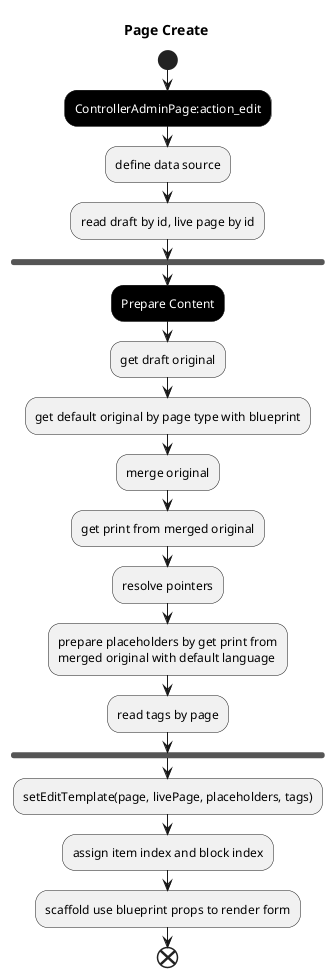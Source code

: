 @startuml
skinparam Shadowing false

title Page Create

start

#000:<color:#FFF>ControllerAdminPage:action_edit</color>;
:define data source;
:read draft by id, live page by id;

fork
#000:<color:#FFF>Prepare Content</color>;
:get draft original;
:get default original by page type with blueprint;

:merge original;
:get print from merged original;

:resolve pointers;
:prepare placeholders by get print from
merged original with default language;

:read tags by page;


end fork

:setEditTemplate(page, livePage, placeholders, tags);

:assign item index and block index;

:scaffold use blueprint props to render form;

end




@enduml
